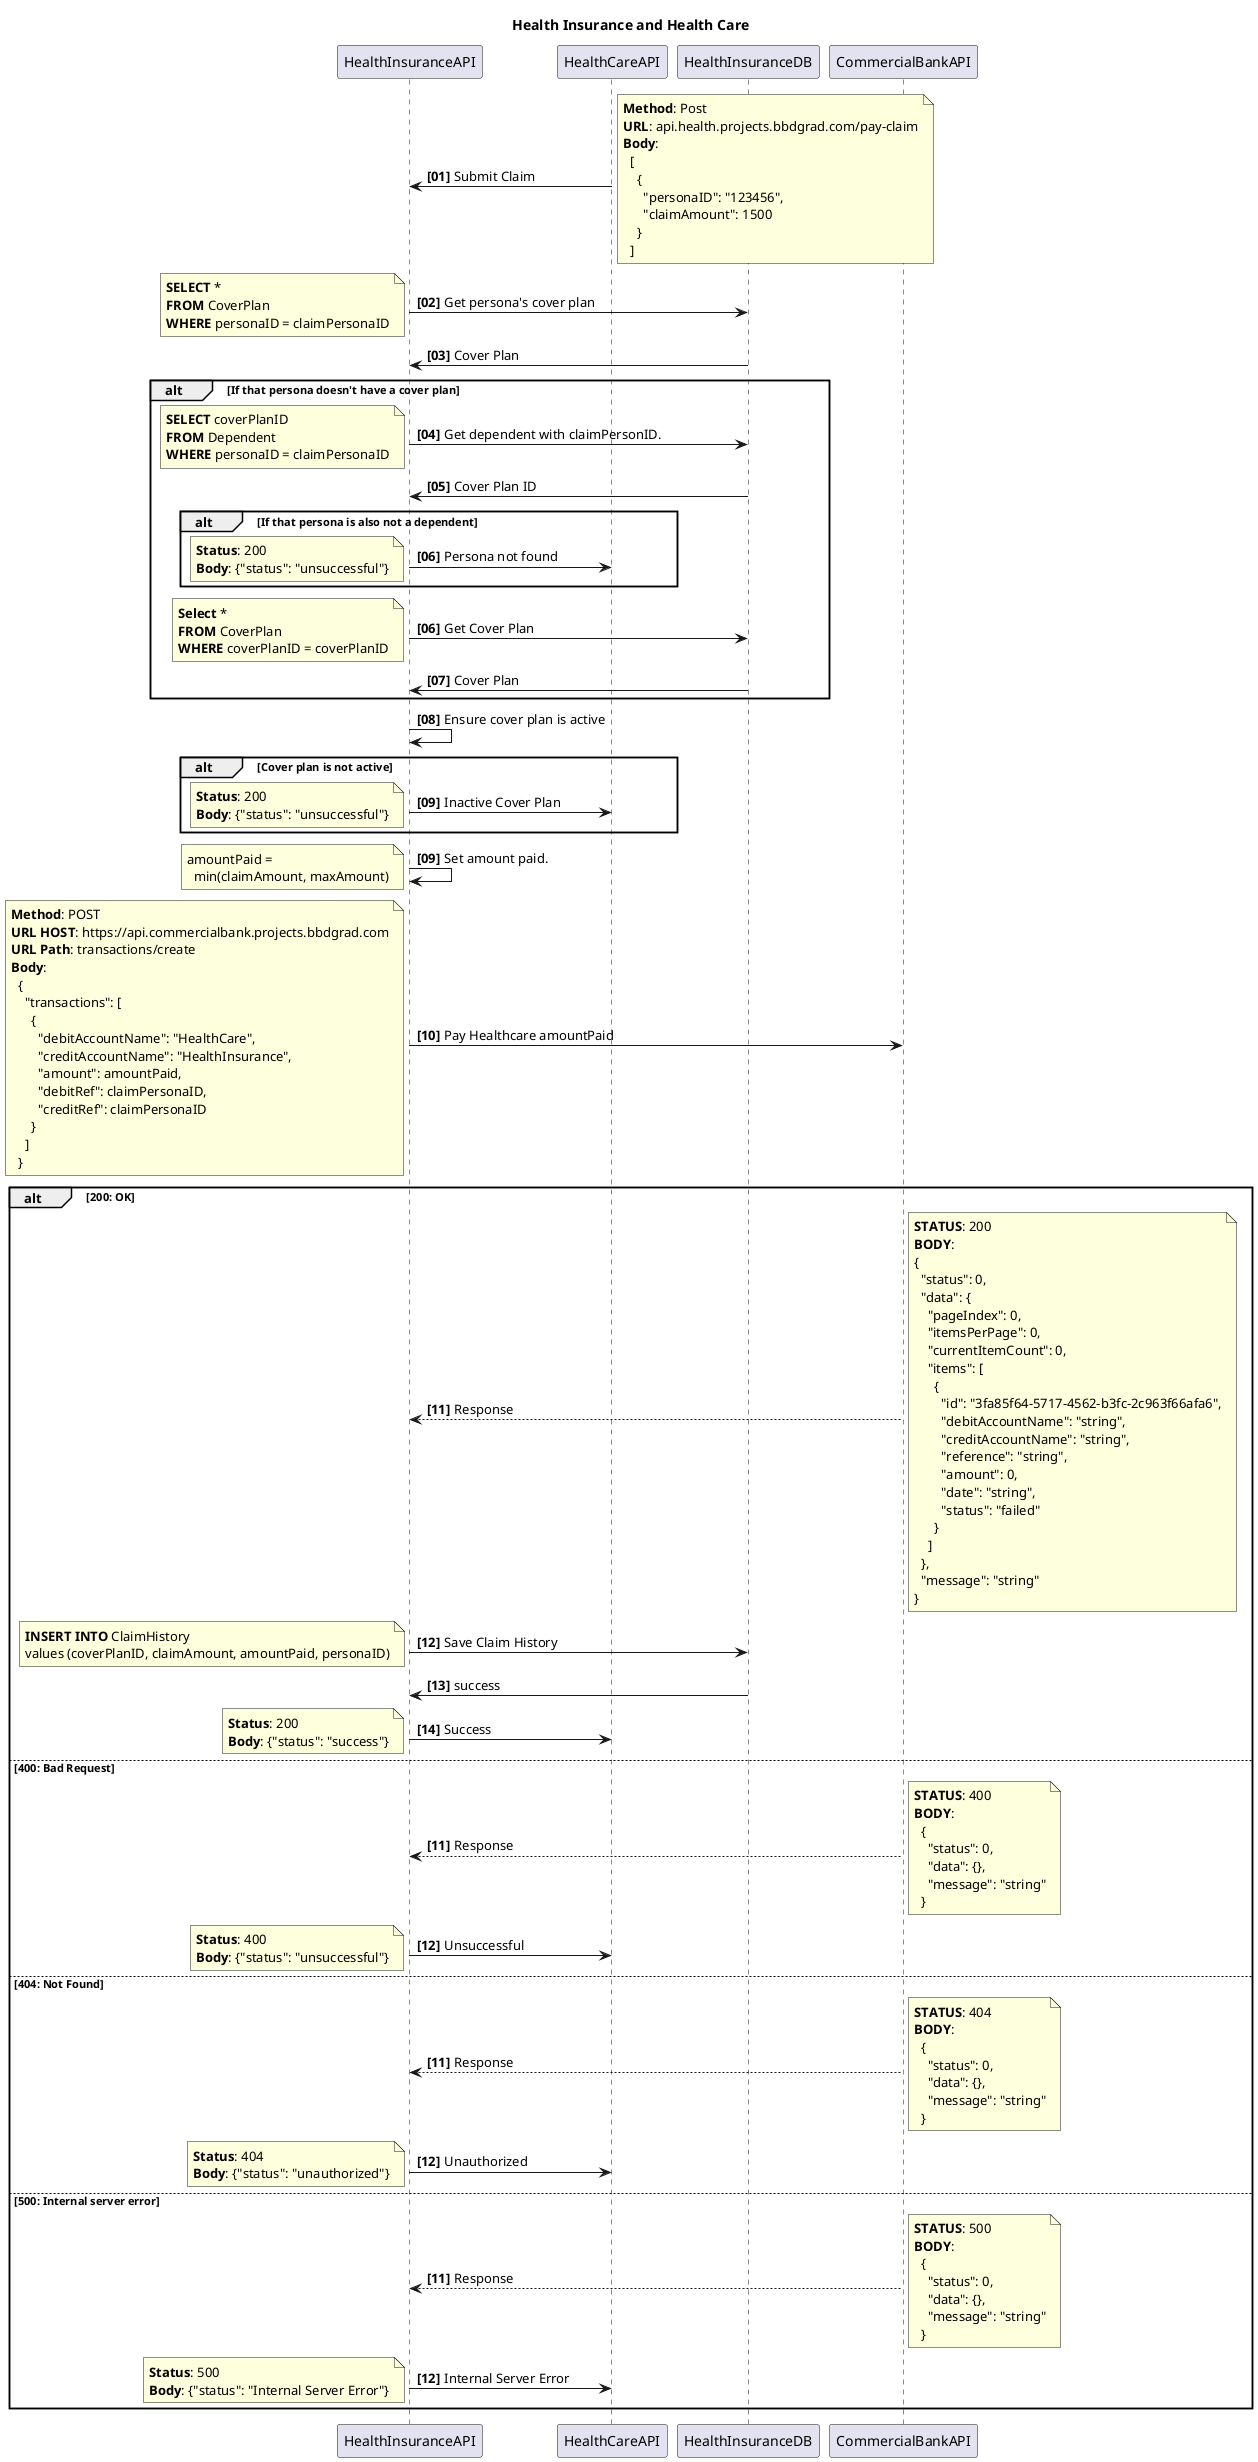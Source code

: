 @startuml HealthInsurance and Health Care

title Health Insurance and Health Care

participant HealthInsuranceAPI as hi
participant HealthCareAPI as hc
participant HealthInsuranceDB as db
participant CommercialBankAPI as cb


autonumber "<b>[00]"

hc -> hi: Submit Claim
note right
  **Method**: Post
  **URL**: api.health.projects.bbdgrad.com/pay-claim
  **Body**: 
    [
      {
        "personaID": "123456",
        "claimAmount": 1500
      }
    ]
end note

hi -> db: Get persona's cover plan
note left
  **SELECT** *
  **FROM** CoverPlan
  **WHERE** personaID = claimPersonaID
end note
db -> hi: Cover Plan

alt If that persona doesn't have a cover plan
  hi -> db: Get dependent with claimPersonID.
  note left
    **SELECT** coverPlanID
    **FROM** Dependent
    **WHERE** personaID = claimPersonaID
  end note
  db -> hi: Cover Plan ID

  alt If that persona is also not a dependent
    hi -> hc: Persona not found
    note left
      **Status**: 200
      **Body**: {"status": "unsuccessful"}
    end note

  end

  autonumber 6 "<b>[00]"

  hi -> db: Get Cover Plan
  note left
    **Select** *
    **FROM** CoverPlan
    **WHERE** coverPlanID = coverPlanID
  end note
  db -> hi: Cover Plan
end

hi -> hi: Ensure cover plan is active
alt Cover plan is not active
  hi -> hc: Inactive Cover Plan
    note left
      **Status**: 200
      **Body**: {"status": "unsuccessful"}
    end note
end

autonumber 9 "<b>[00]"

hi -> hi: Set amount paid.
note left 
  amountPaid = 
    min(claimAmount, maxAmount)
end note


hi -> cb: Pay Healthcare amountPaid
note left
  **Method**: POST
  **URL HOST**: https://api.commercialbank.projects.bbdgrad.com
  **URL Path**: transactions/create
  **Body**:
    {
      "transactions": [
        {
          "debitAccountName": "HealthCare",
          "creditAccountName": "HealthInsurance",
          "amount": amountPaid,
          "debitRef": claimPersonaID,
          "creditRef": claimPersonaID
        }
      ]
    }
end note

alt 200: OK
  autonumber 11 "<b>[00]"  

  cb --> hi: Response
  note right
  **STATUS**: 200
  **BODY**:
  {
    "status": 0,
    "data": {
      "pageIndex": 0,
      "itemsPerPage": 0,
      "currentItemCount": 0,
      "items": [
        {
          "id": "3fa85f64-5717-4562-b3fc-2c963f66afa6",
          "debitAccountName": "string",
          "creditAccountName": "string",
          "reference": "string",
          "amount": 0,
          "date": "string",
          "status": "failed"
        }
      ]
    },
    "message": "string"
  }
end note

hi -> db: Save Claim History
note left
  **INSERT INTO** ClaimHistory
  values (coverPlanID, claimAmount, amountPaid, personaID)
end note

db -> hi: success

hi -> hc: Success
note left
  **Status**: 200
  **Body**: {"status": "success"}
end note

else 400: Bad Request
  autonumber 11 "<b>[00]"  

  cb --> hi: Response
  note right
    **STATUS**: 400
    **BODY**:
      {
        "status": 0,
        "data": {},
        "message": "string"
      }
  end note

  hi -> hc: Unsuccessful
  note left
    **Status**: 400
    **Body**: {"status": "unsuccessful"}
  end note

else 404: Not Found
  autonumber 11 "<b>[00]"  
  
  cb --> hi: Response
  note right
    **STATUS**: 404
    **BODY**:
      {
        "status": 0,
        "data": {},
        "message": "string"
      }
  end note

  hi -> hc: Unauthorized
  note left
    **Status**: 404
    **Body**: {"status": "unauthorized"}
  end note

else 500: Internal server error
  autonumber 11 "<b>[00]"  
  
  cb --> hi: Response
  note right
    **STATUS**: 500
    **BODY**:
      {
        "status": 0,
        "data": {},
        "message": "string"
      }
  end note

  hi -> hc: Internal Server Error
  note left
    **Status**: 500
    **Body**: {"status": "Internal Server Error"}
  end note

end


@enduml
